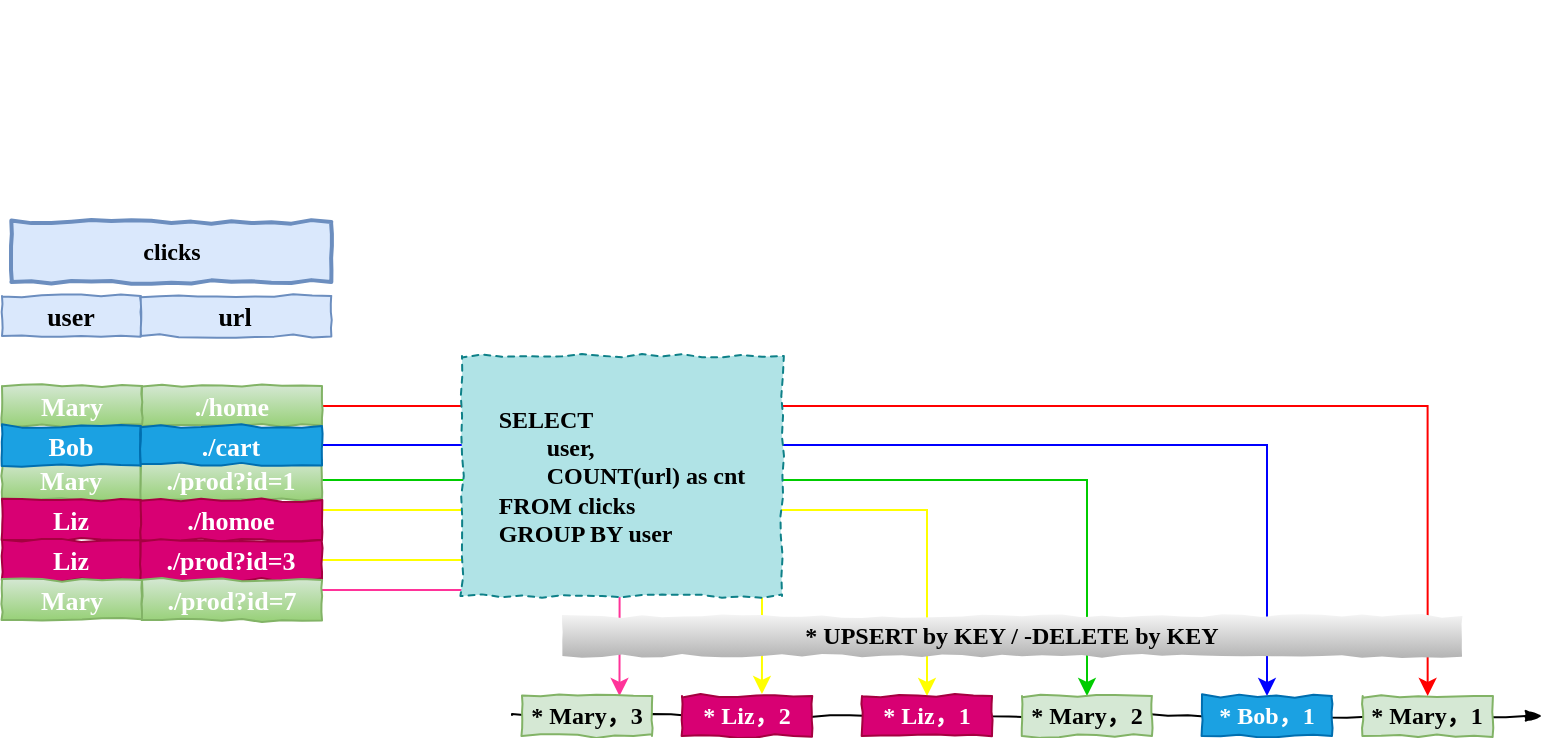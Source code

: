 <mxfile version="13.0.3" type="device"><diagram id="cTS8MK7jE32c1l737iJQ" name="第 1 页"><mxGraphModel dx="768" dy="522" grid="1" gridSize="10" guides="1" tooltips="1" connect="1" arrows="1" fold="1" page="1" pageScale="1" pageWidth="827" pageHeight="1169" math="0" shadow="0"><root><mxCell id="0"/><mxCell id="1" parent="0"/><mxCell id="KRKJ8Vr7Z5rss4XHlpNr-11" value="" style="rounded=0;comic=1;strokeWidth=1;endArrow=blockThin;html=1;fontFamily=Comic Sans MS;fontStyle=1;" edge="1" parent="1"><mxGeometry width="50" height="50" relative="1" as="geometry"><mxPoint x="305" y="729.5" as="sourcePoint"/><mxPoint x="820" y="730" as="targetPoint"/></mxGeometry></mxCell><mxCell id="KRKJ8Vr7Z5rss4XHlpNr-10" style="edgeStyle=orthogonalEdgeStyle;rounded=0;orthogonalLoop=1;jettySize=auto;html=1;exitX=1;exitY=0.25;exitDx=0;exitDy=0;entryX=0.75;entryY=0;entryDx=0;entryDy=0;strokeColor=#FF3399;" edge="1" parent="1" source="KRKJ8Vr7Z5rss4XHlpNr-3" target="KRKJ8Vr7Z5rss4XHlpNr-9"><mxGeometry relative="1" as="geometry"/></mxCell><mxCell id="KRKJ8Vr7Z5rss4XHlpNr-8" style="edgeStyle=orthogonalEdgeStyle;rounded=0;orthogonalLoop=1;jettySize=auto;html=1;exitX=1;exitY=0.5;exitDx=0;exitDy=0;entryX=0.615;entryY=-0.05;entryDx=0;entryDy=0;entryPerimeter=0;strokeColor=#FFFF00;" edge="1" parent="1" source="KRKJ8Vr7Z5rss4XHlpNr-2" target="KRKJ8Vr7Z5rss4XHlpNr-7"><mxGeometry relative="1" as="geometry"/></mxCell><mxCell id="kkxuT4oM0JK-oZPB_bqF-15" style="edgeStyle=orthogonalEdgeStyle;rounded=0;orthogonalLoop=1;jettySize=auto;html=1;exitX=1;exitY=0.5;exitDx=0;exitDy=0;entryX=0.5;entryY=0;entryDx=0;entryDy=0;strokeColor=#00CC00;" parent="1" source="vf27VC6tPzNvBwvCgaBk-50" target="kkxuT4oM0JK-oZPB_bqF-7" edge="1"><mxGeometry relative="1" as="geometry"/></mxCell><mxCell id="kkxuT4oM0JK-oZPB_bqF-16" style="edgeStyle=orthogonalEdgeStyle;rounded=0;orthogonalLoop=1;jettySize=auto;html=1;exitX=1;exitY=0.25;exitDx=0;exitDy=0;entryX=0.5;entryY=0;entryDx=0;entryDy=0;strokeColor=#FFFF00;" parent="1" source="vf27VC6tPzNvBwvCgaBk-51" target="kkxuT4oM0JK-oZPB_bqF-8" edge="1"><mxGeometry relative="1" as="geometry"/></mxCell><mxCell id="kkxuT4oM0JK-oZPB_bqF-13" style="edgeStyle=orthogonalEdgeStyle;rounded=0;orthogonalLoop=1;jettySize=auto;html=1;exitX=1;exitY=0.5;exitDx=0;exitDy=0;entryX=0.5;entryY=0;entryDx=0;entryDy=0;strokeColor=#0000FF;" parent="1" source="vf27VC6tPzNvBwvCgaBk-49" target="kkxuT4oM0JK-oZPB_bqF-4" edge="1"><mxGeometry relative="1" as="geometry"/></mxCell><mxCell id="kkxuT4oM0JK-oZPB_bqF-12" style="edgeStyle=orthogonalEdgeStyle;rounded=0;orthogonalLoop=1;jettySize=auto;html=1;exitX=1;exitY=0.5;exitDx=0;exitDy=0;entryX=0.5;entryY=0;entryDx=0;entryDy=0;strokeColor=#FF0000;" parent="1" source="r4BrFwi8dCl-Vcv08krr-12" target="kkxuT4oM0JK-oZPB_bqF-11" edge="1"><mxGeometry relative="1" as="geometry"/></mxCell><mxCell id="vf27VC6tPzNvBwvCgaBk-4" value="&lt;table&gt;&lt;tbody&gt;&lt;tr&gt;&lt;td&gt;&lt;br&gt;&lt;/td&gt;&lt;td&gt;&lt;br&gt;&lt;/td&gt;&lt;td&gt;&lt;br&gt;&lt;/td&gt;&lt;td&gt;&lt;br&gt;&lt;/td&gt;&lt;td&gt;&lt;br&gt;&lt;/td&gt;&lt;/tr&gt;&lt;tr&gt;&lt;td&gt;&lt;br&gt;&lt;/td&gt;&lt;td&gt;&lt;br&gt;&lt;/td&gt;&lt;td&gt;&lt;br&gt;&lt;/td&gt;&lt;td&gt;&lt;br&gt;&lt;/td&gt;&lt;td&gt;&lt;br&gt;&lt;/td&gt;&lt;/tr&gt;&lt;tr&gt;&lt;td&gt;&lt;br&gt;&lt;/td&gt;&lt;td&gt;&lt;br&gt;&lt;/td&gt;&lt;td&gt;&lt;br&gt;&lt;/td&gt;&lt;td&gt;&lt;br&gt;&lt;/td&gt;&lt;td&gt;&lt;br&gt;&lt;/td&gt;&lt;/tr&gt;&lt;tr&gt;&lt;td&gt;&lt;br&gt;&lt;/td&gt;&lt;td&gt;&lt;br&gt;&lt;/td&gt;&lt;td&gt;&lt;br&gt;&lt;/td&gt;&lt;td&gt;&lt;br&gt;&lt;/td&gt;&lt;td&gt;&lt;br&gt;&lt;/td&gt;&lt;/tr&gt;&lt;tr&gt;&lt;td&gt;&lt;br&gt;&lt;/td&gt;&lt;td&gt;&lt;br&gt;&lt;/td&gt;&lt;td&gt;&lt;br&gt;&lt;/td&gt;&lt;td&gt;&lt;br&gt;&lt;/td&gt;&lt;td&gt;&lt;br&gt;&lt;/td&gt;&lt;/tr&gt;&lt;tr&gt;&lt;td&gt;&lt;br&gt;&lt;/td&gt;&lt;td&gt;&lt;br&gt;&lt;/td&gt;&lt;td&gt;&lt;br&gt;&lt;/td&gt;&lt;td&gt;&lt;br&gt;&lt;/td&gt;&lt;td&gt;&lt;br&gt;&lt;/td&gt;&lt;/tr&gt;&lt;/tbody&gt;&lt;/table&gt;" style="text;html=1;align=center;verticalAlign=middle;resizable=0;points=[];autosize=1;strokeWidth=1;" parent="1" vertex="1"><mxGeometry x="625" y="373" width="40" height="110" as="geometry"/></mxCell><mxCell id="r4BrFwi8dCl-Vcv08krr-4" value="" style="group;comic=1;" parent="1" vertex="1" connectable="0"><mxGeometry x="160" y="550" width="320" height="150" as="geometry"/></mxCell><mxCell id="r4BrFwi8dCl-Vcv08krr-11" value="&lt;div style=&quot;text-align: left&quot;&gt;&lt;span&gt;SELECT&lt;/span&gt;&lt;/div&gt;&lt;div style=&quot;text-align: left&quot;&gt;&lt;span&gt;&amp;nbsp; &amp;nbsp; &amp;nbsp; &amp;nbsp; user,&lt;/span&gt;&lt;/div&gt;&lt;div style=&quot;text-align: left&quot;&gt;&lt;span&gt;&amp;nbsp; &amp;nbsp; &amp;nbsp; &amp;nbsp; COUNT(url) as cnt&lt;/span&gt;&lt;/div&gt;&lt;div style=&quot;text-align: left&quot;&gt;&lt;span&gt;FROM clicks&lt;/span&gt;&lt;/div&gt;&lt;div style=&quot;text-align: left&quot;&gt;&lt;span&gt;GROUP BY user&lt;/span&gt;&lt;/div&gt;" style="html=1;whiteSpace=wrap;comic=1;strokeWidth=1;fontFamily=Comic Sans MS;fontStyle=1;dashed=1;fillColor=#b0e3e6;strokeColor=#0e8088;" parent="r4BrFwi8dCl-Vcv08krr-4" vertex="1"><mxGeometry x="120" width="160" height="120" as="geometry"/></mxCell><mxCell id="r4BrFwi8dCl-Vcv08krr-12" value="./home" style="html=1;whiteSpace=wrap;comic=1;strokeWidth=1;fontFamily=Comic Sans MS;fontStyle=1;rounded=0;shadow=0;gradientColor=#97d077;fontSize=13;fillColor=#d5e8d4;strokeColor=#82b366;fontColor=#FFFFFF;" parent="r4BrFwi8dCl-Vcv08krr-4" vertex="1"><mxGeometry x="-40" y="15" width="90" height="20" as="geometry"/></mxCell><mxCell id="vf27VC6tPzNvBwvCgaBk-42" value="&lt;font style=&quot;font-size: 13px&quot;&gt;Mary&lt;/font&gt;" style="html=1;whiteSpace=wrap;comic=1;strokeWidth=1;fontFamily=Comic Sans MS;fontStyle=1;rounded=0;shadow=0;fillColor=#d5e8d4;strokeColor=#82b366;gradientColor=#97d077;fontColor=#FFFFFF;" parent="r4BrFwi8dCl-Vcv08krr-4" vertex="1"><mxGeometry x="-110" y="52" width="69.333" height="20" as="geometry"/></mxCell><mxCell id="vf27VC6tPzNvBwvCgaBk-50" value="./prod?id=1" style="html=1;whiteSpace=wrap;comic=1;strokeWidth=1;fontFamily=Comic Sans MS;fontStyle=1;rounded=0;shadow=0;gradientColor=#97d077;fontSize=13;fillColor=#d5e8d4;strokeColor=#82b366;fontColor=#FFFFFF;" parent="r4BrFwi8dCl-Vcv08krr-4" vertex="1"><mxGeometry x="-40.66" y="52" width="90.66" height="20" as="geometry"/></mxCell><mxCell id="vf27VC6tPzNvBwvCgaBk-43" value="&lt;font style=&quot;font-size: 13px&quot;&gt;Liz&lt;/font&gt;" style="html=1;whiteSpace=wrap;comic=1;strokeWidth=1;fontFamily=Comic Sans MS;fontStyle=1;rounded=0;shadow=0;fillColor=#d80073;strokeColor=#A50040;fontColor=#FFFFFF;" parent="r4BrFwi8dCl-Vcv08krr-4" vertex="1"><mxGeometry x="-110" y="72" width="69.333" height="20" as="geometry"/></mxCell><mxCell id="vf27VC6tPzNvBwvCgaBk-51" value="./homoe" style="html=1;whiteSpace=wrap;comic=1;strokeWidth=1;fontFamily=Comic Sans MS;fontStyle=1;rounded=0;shadow=0;fontSize=13;fillColor=#d80073;strokeColor=#A50040;fontColor=#FFFFFF;" parent="r4BrFwi8dCl-Vcv08krr-4" vertex="1"><mxGeometry x="-40.66" y="72" width="90.66" height="20" as="geometry"/></mxCell><mxCell id="KRKJ8Vr7Z5rss4XHlpNr-1" value="&lt;font style=&quot;font-size: 13px&quot;&gt;Liz&lt;/font&gt;" style="html=1;whiteSpace=wrap;comic=1;strokeWidth=1;fontFamily=Comic Sans MS;fontStyle=1;rounded=0;shadow=0;fillColor=#d80073;strokeColor=#A50040;fontColor=#FFFFFF;" vertex="1" parent="r4BrFwi8dCl-Vcv08krr-4"><mxGeometry x="-110" y="92" width="69.333" height="20" as="geometry"/></mxCell><mxCell id="KRKJ8Vr7Z5rss4XHlpNr-2" value="./prod?id=3" style="html=1;whiteSpace=wrap;comic=1;strokeWidth=1;fontFamily=Comic Sans MS;fontStyle=1;rounded=0;shadow=0;fontSize=13;fillColor=#d80073;strokeColor=#A50040;fontColor=#FFFFFF;" vertex="1" parent="r4BrFwi8dCl-Vcv08krr-4"><mxGeometry x="-40.66" y="92" width="90.66" height="20" as="geometry"/></mxCell><mxCell id="KRKJ8Vr7Z5rss4XHlpNr-3" value="./prod?id=7" style="html=1;whiteSpace=wrap;comic=1;strokeWidth=1;fontFamily=Comic Sans MS;fontStyle=1;rounded=0;shadow=0;gradientColor=#97d077;fontSize=13;fillColor=#d5e8d4;strokeColor=#82b366;fontColor=#FFFFFF;" vertex="1" parent="r4BrFwi8dCl-Vcv08krr-4"><mxGeometry x="-40" y="112" width="90" height="20" as="geometry"/></mxCell><mxCell id="KRKJ8Vr7Z5rss4XHlpNr-4" value="&lt;font style=&quot;font-size: 13px&quot;&gt;Mary&lt;/font&gt;" style="html=1;whiteSpace=wrap;comic=1;strokeWidth=1;fontFamily=Comic Sans MS;fontStyle=1;rounded=0;shadow=0;fillColor=#d5e8d4;strokeColor=#82b366;gradientColor=#97d077;fontColor=#FFFFFF;" vertex="1" parent="r4BrFwi8dCl-Vcv08krr-4"><mxGeometry x="-110" y="112" width="70" height="20" as="geometry"/></mxCell><mxCell id="r4BrFwi8dCl-Vcv08krr-8" value="&lt;font style=&quot;font-size: 13px&quot;&gt;user&lt;/font&gt;" style="html=1;whiteSpace=wrap;comic=1;strokeWidth=1;fontFamily=Comic Sans MS;fontStyle=1;rounded=0;shadow=0;fillColor=#dae8fc;strokeColor=#6c8ebf;" parent="1" vertex="1"><mxGeometry x="50" y="520" width="69.333" height="20" as="geometry"/></mxCell><mxCell id="r4BrFwi8dCl-Vcv08krr-9" value="url" style="html=1;whiteSpace=wrap;comic=1;strokeWidth=1;fontFamily=Comic Sans MS;fontStyle=1;rounded=0;shadow=0;fontSize=13;fillColor=#dae8fc;strokeColor=#6c8ebf;" parent="1" vertex="1"><mxGeometry x="119.337" y="520" width="95.333" height="20" as="geometry"/></mxCell><mxCell id="r4BrFwi8dCl-Vcv08krr-10" value="clicks" style="html=1;whiteSpace=wrap;comic=1;strokeWidth=2;fontFamily=Comic Sans MS;fontStyle=1;fillColor=#dae8fc;strokeColor=#6c8ebf;" parent="1" vertex="1"><mxGeometry x="54.67" y="483" width="160" height="30" as="geometry"/></mxCell><mxCell id="r4BrFwi8dCl-Vcv08krr-5" value="&lt;font style=&quot;font-size: 13px&quot;&gt;Mary&lt;/font&gt;" style="html=1;whiteSpace=wrap;comic=1;strokeWidth=1;fontFamily=Comic Sans MS;fontStyle=1;rounded=0;shadow=0;fillColor=#d5e8d4;strokeColor=#82b366;gradientColor=#97d077;fontColor=#FFFFFF;" parent="1" vertex="1"><mxGeometry x="50" y="565" width="70" height="20" as="geometry"/></mxCell><mxCell id="r4BrFwi8dCl-Vcv08krr-65" value="&lt;span style=&quot;font-family: monospace ; font-size: 0px&quot;&gt;%3CmxGraphModel%3E%3Croot%3E%3CmxCell%20id%3D%220%22%2F%3E%3CmxCell%20id%3D%221%22%20parent%3D%220%22%2F%3E%3CmxCell%20id%3D%222%22%20value%3D%22%22%20style%3D%22group%22%20vertex%3D%221%22%20connectable%3D%220%22%20parent%3D%221%22%3E%3CmxGeometry%20x%3D%22550%22%20y%3D%22510%22%20width%3D%22170%22%20height%3D%2277%22%20as%3D%22geometry%22%2F%3E%3C%2FmxCell%3E%3CmxCell%20id%3D%223%22%20value%3D%22%26lt%3Bfont%20style%3D%26quot%3Bfont-size%3A%2015px%26quot%3B%26gt%3Buser%26lt%3B%2Ffont%26gt%3B%22%20style%3D%22html%3D1%3BwhiteSpace%3Dwrap%3Bcomic%3D1%3BstrokeWidth%3D1%3BfontFamily%3DComic%20Sans%20MS%3BfontStyle%3D1%3Brounded%3D0%3Bshadow%3D0%3BfillColor%3D%23dae8fc%3BstrokeColor%3D%236c8ebf%3B%22%20vertex%3D%221%22%20parent%3D%222%22%3E%3CmxGeometry%20width%3D%2271.579%22%20height%3D%2225.667%22%20as%3D%22geometry%22%2F%3E%3C%2FmxCell%3E%3CmxCell%20id%3D%224%22%20value%3D%22%26lt%3Bfont%20style%3D%26quot%3Bfont-size%3A%2015px%26quot%3B%26gt%3Bcnt%26lt%3B%2Ffont%26gt%3B%22%20style%3D%22html%3D1%3BwhiteSpace%3Dwrap%3Bcomic%3D1%3BstrokeWidth%3D1%3BfontFamily%3DComic%20Sans%20MS%3BfontStyle%3D1%3Brounded%3D0%3Bshadow%3D0%3BfillColor%3D%23dae8fc%3BstrokeColor%3D%236c8ebf%3B%22%20vertex%3D%221%22%20parent%3D%222%22%3E%3CmxGeometry%20x%3D%2271.579%22%20width%3D%2298.421%22%20height%3D%2225.667%22%20as%3D%22geometry%22%2F%3E%3C%2FmxCell%3E%3CmxCell%20id%3D%225%22%20value%3D%22%26lt%3Bfont%20style%3D%26quot%3Bfont-size%3A%2013px%26quot%3B%26gt%3BMary%26lt%3B%2Ffont%26gt%3B%22%20style%3D%22html%3D1%3BwhiteSpace%3Dwrap%3Bcomic%3D1%3BstrokeWidth%3D1%3BfontFamily%3DComic%20Sans%20MS%3BfontStyle%3D1%3Brounded%3D0%3Bshadow%3D0%3BfillColor%3D%23d5e8d4%3BstrokeColor%3D%2382b366%3BgradientColor%3D%2397d077%3BfontColor%3D%23FFFFFF%3B%22%20vertex%3D%221%22%20parent%3D%222%22%3E%3CmxGeometry%20y%3D%2225.667%22%20width%3D%2271.579%22%20height%3D%2225.667%22%20as%3D%22geometry%22%2F%3E%3C%2FmxCell%3E%3CmxCell%20id%3D%226%22%20value%3D%22%26lt%3Bfont%20style%3D%26quot%3Bfont-size%3A%2013px%26quot%3B%26gt%3BBob%26lt%3B%2Ffont%26gt%3B%22%20style%3D%22html%3D1%3BwhiteSpace%3Dwrap%3Bcomic%3D1%3BstrokeWidth%3D1%3BfontFamily%3DComic%20Sans%20MS%3BfontStyle%3D1%3Brounded%3D0%3Bshadow%3D0%3BfillColor%3D%231ba1e2%3BstrokeColor%3D%23006EAF%3BfontColor%3D%23FFFFFF%3B%22%20vertex%3D%221%22%20parent%3D%222%22%3E%3CmxGeometry%20y%3D%2251.333%22%20width%3D%2271.579%22%20height%3D%2225.667%22%20as%3D%22geometry%22%2F%3E%3C%2FmxCell%3E%3CmxCell%20id%3D%227%22%20value%3D%22%26lt%3Bfont%20style%3D%26quot%3Bfont-size%3A%2013px%26quot%3B%26gt%3B1%26lt%3B%2Ffont%26gt%3B%22%20style%3D%22html%3D1%3BwhiteSpace%3Dwrap%3Bcomic%3D1%3BstrokeWidth%3D1%3BfontFamily%3DComic%20Sans%20MS%3BfontStyle%3D1%3Brounded%3D0%3Bshadow%3D0%3BgradientColor%3D%2397d077%3BfillColor%3D%23d5e8d4%3BstrokeColor%3D%2382b366%3BfontColor%3D%23FFFFFF%3B%22%20vertex%3D%221%22%20parent%3D%222%22%3E%3CmxGeometry%20x%3D%2271.579%22%20y%3D%2225.667%22%20width%3D%2298.421%22%20height%3D%2225.667%22%20as%3D%22geometry%22%2F%3E%3C%2FmxCell%3E%3CmxCell%20id%3D%228%22%20value%3D%221%22%20style%3D%22html%3D1%3BwhiteSpace%3Dwrap%3Bcomic%3D1%3BstrokeWidth%3D1%3BfontFamily%3DComic%20Sans%20MS%3BfontStyle%3D1%3Brounded%3D0%3Bshadow%3D0%3BfontSize%3D13%3BfillColor%3D%231ba1e2%3BstrokeColor%3D%23006EAF%3BfontColor%3D%23FFFFFF%3B%22%20vertex%3D%221%22%20parent%3D%222%22%3E%3CmxGeometry%20x%3D%2271.579%22%20y%3D%2251.333%22%20width%3D%2298.421%22%20height%3D%2225.667%22%20as%3D%22geometry%22%2F%3E%3C%2FmxCell%3E%3C%2Froot%3E%3C%2FmxGraphModel%3E&lt;/span&gt;" style="text;html=1;align=center;verticalAlign=middle;resizable=0;points=[];autosize=1;" parent="1" vertex="1"><mxGeometry x="250" y="381" width="20" height="20" as="geometry"/></mxCell><mxCell id="vf27VC6tPzNvBwvCgaBk-41" value="&lt;font style=&quot;font-size: 13px&quot;&gt;Bob&lt;/font&gt;" style="html=1;whiteSpace=wrap;comic=1;strokeWidth=1;fontFamily=Comic Sans MS;fontStyle=1;rounded=0;shadow=0;fillColor=#1ba1e2;strokeColor=#006EAF;fontColor=#FFFFFF;aspect=fixed;" parent="1" vertex="1"><mxGeometry x="50" y="585" width="69.333" height="20" as="geometry"/></mxCell><mxCell id="vf27VC6tPzNvBwvCgaBk-49" value="./cart" style="html=1;whiteSpace=wrap;comic=1;strokeWidth=1;fontFamily=Comic Sans MS;fontStyle=1;rounded=0;shadow=0;fontSize=13;fillColor=#1ba1e2;strokeColor=#006EAF;fontColor=#FFFFFF;aspect=fixed;" parent="1" vertex="1"><mxGeometry x="119.34" y="585" width="90.66" height="19.02" as="geometry"/></mxCell><mxCell id="kkxuT4oM0JK-oZPB_bqF-4" value="* Bob，1" style="html=1;whiteSpace=wrap;comic=1;strokeWidth=1;fontFamily=Comic Sans MS;fontStyle=1;fillColor=#1ba1e2;strokeColor=#006EAF;fontColor=#ffffff;" parent="1" vertex="1"><mxGeometry x="650" y="720" width="65" height="20" as="geometry"/></mxCell><mxCell id="kkxuT4oM0JK-oZPB_bqF-7" value="* Mary，2" style="html=1;whiteSpace=wrap;comic=1;strokeWidth=1;fontFamily=Comic Sans MS;fontStyle=1;fillColor=#d5e8d4;strokeColor=#82b366;" parent="1" vertex="1"><mxGeometry x="560" y="720" width="65" height="20" as="geometry"/></mxCell><mxCell id="kkxuT4oM0JK-oZPB_bqF-8" value="* Liz，1" style="html=1;whiteSpace=wrap;comic=1;strokeWidth=1;fontFamily=Comic Sans MS;fontStyle=1;fillColor=#d80073;strokeColor=#A50040;fontColor=#ffffff;" parent="1" vertex="1"><mxGeometry x="480.0" y="720" width="65" height="20" as="geometry"/></mxCell><mxCell id="kkxuT4oM0JK-oZPB_bqF-11" value="* Mary，1" style="html=1;whiteSpace=wrap;comic=1;strokeWidth=1;fontFamily=Comic Sans MS;fontStyle=1;fillColor=#d5e8d4;strokeColor=#82b366;" parent="1" vertex="1"><mxGeometry x="730.33" y="720" width="65" height="20" as="geometry"/></mxCell><mxCell id="kkxuT4oM0JK-oZPB_bqF-19" value="* UPSERT by KEY / -DELETE by KEY" style="html=1;whiteSpace=wrap;comic=1;strokeWidth=1;fontFamily=Comic Sans MS;fontStyle=1;strokeColor=none;gradientColor=#b3b3b3;fillColor=#f5f5f5;" parent="1" vertex="1"><mxGeometry x="330" y="680" width="450" height="20" as="geometry"/></mxCell><mxCell id="KRKJ8Vr7Z5rss4XHlpNr-7" value="* Liz，2" style="html=1;whiteSpace=wrap;comic=1;strokeWidth=1;fontFamily=Comic Sans MS;fontStyle=1;fillColor=#d80073;strokeColor=#A50040;fontColor=#ffffff;" vertex="1" parent="1"><mxGeometry x="390.0" y="720" width="65" height="20" as="geometry"/></mxCell><mxCell id="KRKJ8Vr7Z5rss4XHlpNr-9" value="* Mary，3" style="html=1;whiteSpace=wrap;comic=1;strokeWidth=1;fontFamily=Comic Sans MS;fontStyle=1;fillColor=#d5e8d4;strokeColor=#82b366;" vertex="1" parent="1"><mxGeometry x="310" y="720" width="65" height="20" as="geometry"/></mxCell></root></mxGraphModel></diagram></mxfile>
